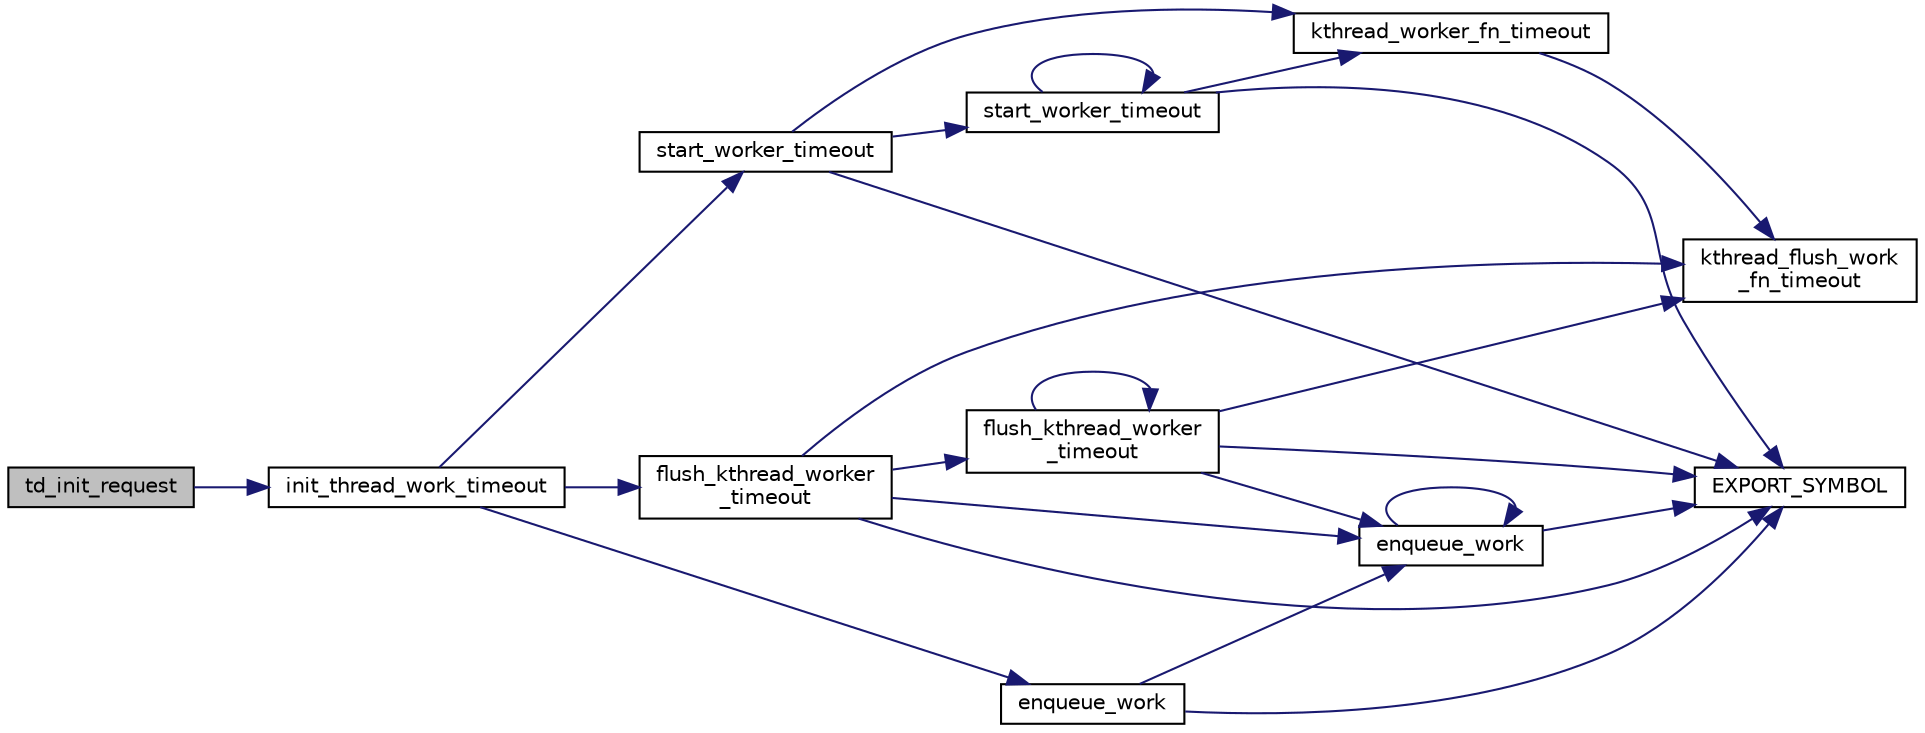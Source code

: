 digraph "td_init_request"
{
  edge [fontname="Helvetica",fontsize="10",labelfontname="Helvetica",labelfontsize="10"];
  node [fontname="Helvetica",fontsize="10",shape=record];
  rankdir="LR";
  Node1 [label="td_init_request",height=0.2,width=0.4,color="black", fillcolor="grey75", style="filled", fontcolor="black"];
  Node1 -> Node2 [color="midnightblue",fontsize="10",style="solid",fontname="Helvetica"];
  Node2 [label="init_thread_work_timeout",height=0.2,width=0.4,color="black", fillcolor="white", style="filled",URL="$worker__timeout_8h.html#a5bfb09e7a86e751f95a0080751d1c978",tooltip="Initializes a kthread_work to be used with a timeout_worker. "];
  Node2 -> Node3 [color="midnightblue",fontsize="10",style="solid",fontname="Helvetica"];
  Node3 [label="start_worker_timeout",height=0.2,width=0.4,color="black", fillcolor="white", style="filled",URL="$worker__timeout_8h.html#a3e91f40215229e96969d238f7586d6b6",tooltip="This function is used to initialize the timeout worker. "];
  Node3 -> Node4 [color="midnightblue",fontsize="10",style="solid",fontname="Helvetica"];
  Node4 [label="kthread_worker_fn_timeout",height=0.2,width=0.4,color="black", fillcolor="white", style="filled",URL="$worker__timeout_8c.html#aeeaf145beeced418bedd6922339af97c",tooltip="This function is more or less copied from the linux kernel version except that it is able to wake up ..."];
  Node4 -> Node5 [color="midnightblue",fontsize="10",style="solid",fontname="Helvetica"];
  Node5 [label="kthread_flush_work\l_fn_timeout",height=0.2,width=0.4,color="black", fillcolor="white", style="filled",URL="$worker__timeout_8c.html#a9cb5d7f5650cedfe0249a116d574ed76",tooltip="This function is called for the flush work. "];
  Node3 -> Node6 [color="midnightblue",fontsize="10",style="solid",fontname="Helvetica"];
  Node6 [label="EXPORT_SYMBOL",height=0.2,width=0.4,color="black", fillcolor="white", style="filled",URL="$worker__timeout_8c.html#a62b9c89dd0ee9cfa04c1b1eabd734db9"];
  Node3 -> Node7 [color="midnightblue",fontsize="10",style="solid",fontname="Helvetica"];
  Node7 [label="start_worker_timeout",height=0.2,width=0.4,color="black", fillcolor="white", style="filled",URL="$worker__timeout_8c.html#a3e91f40215229e96969d238f7586d6b6",tooltip="This function is used to initialize the timeout worker. "];
  Node7 -> Node4 [color="midnightblue",fontsize="10",style="solid",fontname="Helvetica"];
  Node7 -> Node6 [color="midnightblue",fontsize="10",style="solid",fontname="Helvetica"];
  Node7 -> Node7 [color="midnightblue",fontsize="10",style="solid",fontname="Helvetica"];
  Node2 -> Node8 [color="midnightblue",fontsize="10",style="solid",fontname="Helvetica"];
  Node8 [label="enqueue_work",height=0.2,width=0.4,color="black", fillcolor="white", style="filled",URL="$worker__timeout_8h.html#a28894745c062aff814a8438ca2342fc1",tooltip="This function is used to insert a work into the wor queue. "];
  Node8 -> Node6 [color="midnightblue",fontsize="10",style="solid",fontname="Helvetica"];
  Node8 -> Node9 [color="midnightblue",fontsize="10",style="solid",fontname="Helvetica"];
  Node9 [label="enqueue_work",height=0.2,width=0.4,color="black", fillcolor="white", style="filled",URL="$worker__timeout_8c.html#a28894745c062aff814a8438ca2342fc1",tooltip="This function is used to insert a work into the wor queue. "];
  Node9 -> Node6 [color="midnightblue",fontsize="10",style="solid",fontname="Helvetica"];
  Node9 -> Node9 [color="midnightblue",fontsize="10",style="solid",fontname="Helvetica"];
  Node2 -> Node10 [color="midnightblue",fontsize="10",style="solid",fontname="Helvetica"];
  Node10 [label="flush_kthread_worker\l_timeout",height=0.2,width=0.4,color="black", fillcolor="white", style="filled",URL="$worker__timeout_8h.html#a667bdbacc0627bd22a46710e5eb66c0b",tooltip="Flushes the given worker thread. "];
  Node10 -> Node5 [color="midnightblue",fontsize="10",style="solid",fontname="Helvetica"];
  Node10 -> Node9 [color="midnightblue",fontsize="10",style="solid",fontname="Helvetica"];
  Node10 -> Node6 [color="midnightblue",fontsize="10",style="solid",fontname="Helvetica"];
  Node10 -> Node11 [color="midnightblue",fontsize="10",style="solid",fontname="Helvetica"];
  Node11 [label="flush_kthread_worker\l_timeout",height=0.2,width=0.4,color="black", fillcolor="white", style="filled",URL="$worker__timeout_8c.html#a667bdbacc0627bd22a46710e5eb66c0b",tooltip="Flushes the given worker thread. "];
  Node11 -> Node5 [color="midnightblue",fontsize="10",style="solid",fontname="Helvetica"];
  Node11 -> Node9 [color="midnightblue",fontsize="10",style="solid",fontname="Helvetica"];
  Node11 -> Node6 [color="midnightblue",fontsize="10",style="solid",fontname="Helvetica"];
  Node11 -> Node11 [color="midnightblue",fontsize="10",style="solid",fontname="Helvetica"];
}
